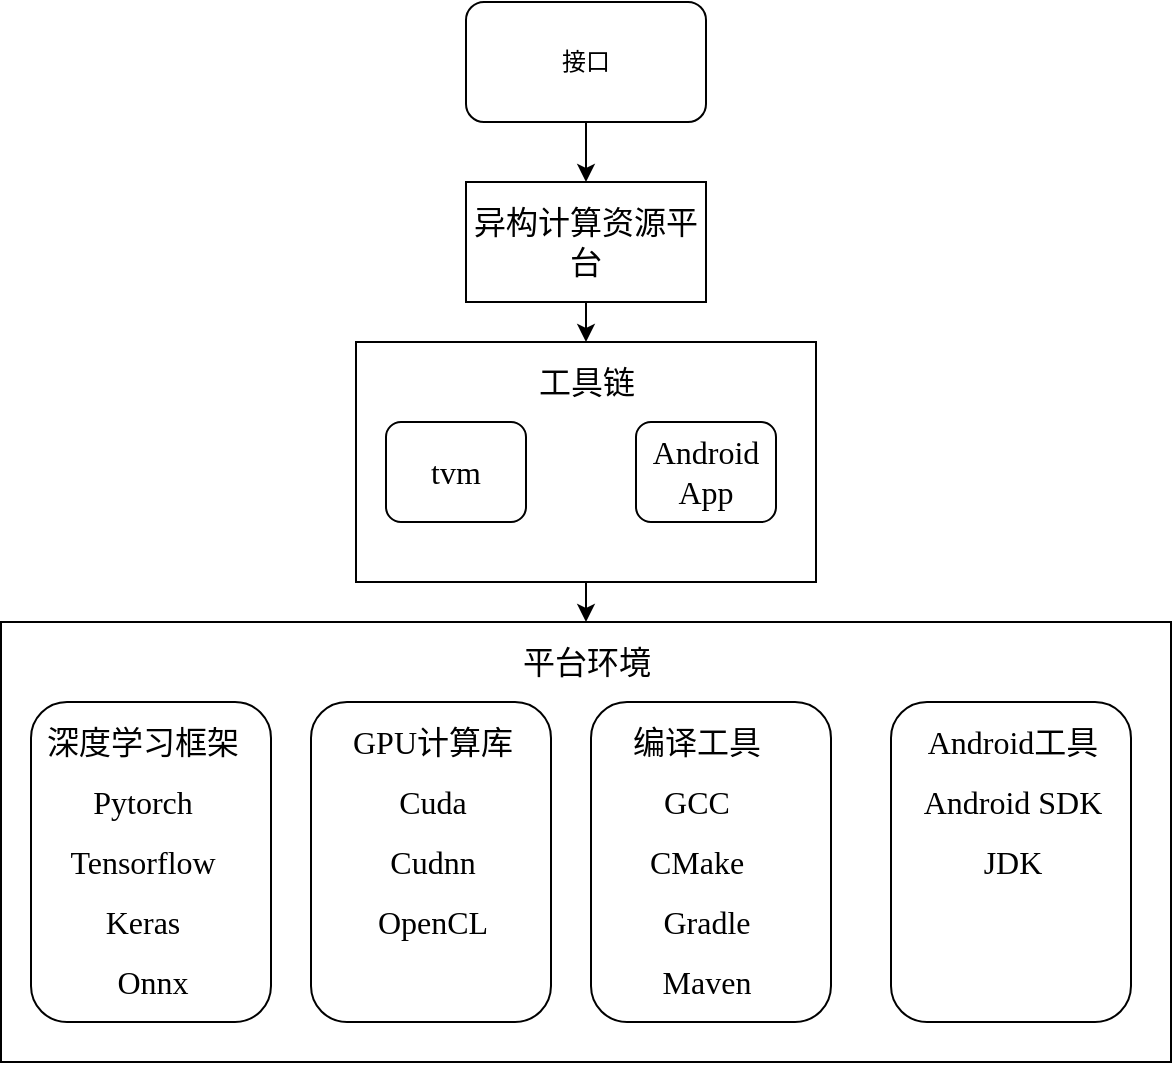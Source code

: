 <mxfile version="14.5.1" type="device"><diagram id="Cn0jobu5cb_1NoxnBM-5" name="Page-1"><mxGraphModel dx="942" dy="739" grid="1" gridSize="10" guides="1" tooltips="1" connect="1" arrows="1" fold="1" page="1" pageScale="1" pageWidth="850" pageHeight="1100" math="0" shadow="0"><root><mxCell id="0"/><mxCell id="1" parent="0"/><mxCell id="aJoqZqfOknz7hOAIfomt-3" style="edgeStyle=orthogonalEdgeStyle;rounded=0;orthogonalLoop=1;jettySize=auto;html=1;exitX=0.5;exitY=1;exitDx=0;exitDy=0;entryX=0.5;entryY=0;entryDx=0;entryDy=0;" edge="1" parent="1" source="aJoqZqfOknz7hOAIfomt-1" target="aJoqZqfOknz7hOAIfomt-2"><mxGeometry relative="1" as="geometry"/></mxCell><mxCell id="aJoqZqfOknz7hOAIfomt-1" value="接口" style="rounded=1;whiteSpace=wrap;html=1;" vertex="1" parent="1"><mxGeometry x="330" y="120" width="120" height="60" as="geometry"/></mxCell><mxCell id="aJoqZqfOknz7hOAIfomt-8" style="edgeStyle=orthogonalEdgeStyle;rounded=0;orthogonalLoop=1;jettySize=auto;html=1;exitX=0.5;exitY=1;exitDx=0;exitDy=0;entryX=0.5;entryY=0;entryDx=0;entryDy=0;" edge="1" parent="1" source="aJoqZqfOknz7hOAIfomt-2" target="aJoqZqfOknz7hOAIfomt-4"><mxGeometry relative="1" as="geometry"/></mxCell><mxCell id="aJoqZqfOknz7hOAIfomt-2" value="&lt;font face=&quot;SimSun&quot; style=&quot;font-size: 16px&quot;&gt;异构计算资源平台&lt;/font&gt;" style="rounded=0;whiteSpace=wrap;html=1;" vertex="1" parent="1"><mxGeometry x="330" y="210" width="120" height="60" as="geometry"/></mxCell><mxCell id="aJoqZqfOknz7hOAIfomt-24" style="edgeStyle=orthogonalEdgeStyle;rounded=0;orthogonalLoop=1;jettySize=auto;html=1;exitX=0.5;exitY=1;exitDx=0;exitDy=0;entryX=0.5;entryY=0;entryDx=0;entryDy=0;" edge="1" parent="1" source="aJoqZqfOknz7hOAIfomt-4" target="aJoqZqfOknz7hOAIfomt-9"><mxGeometry relative="1" as="geometry"/></mxCell><mxCell id="aJoqZqfOknz7hOAIfomt-4" value="" style="rounded=0;whiteSpace=wrap;html=1;" vertex="1" parent="1"><mxGeometry x="275" y="290" width="230" height="120" as="geometry"/></mxCell><mxCell id="aJoqZqfOknz7hOAIfomt-5" value="&lt;font face=&quot;Times New Roman&quot; style=&quot;font-size: 16px&quot;&gt;tvm&lt;/font&gt;" style="rounded=1;whiteSpace=wrap;html=1;" vertex="1" parent="1"><mxGeometry x="290" y="330" width="70" height="50" as="geometry"/></mxCell><mxCell id="aJoqZqfOknz7hOAIfomt-6" value="&lt;font style=&quot;font-size: 16px&quot; face=&quot;Times New Roman&quot;&gt;Android App&lt;/font&gt;" style="rounded=1;whiteSpace=wrap;html=1;" vertex="1" parent="1"><mxGeometry x="415" y="330" width="70" height="50" as="geometry"/></mxCell><mxCell id="aJoqZqfOknz7hOAIfomt-7" value="&lt;font style=&quot;font-size: 16px&quot; face=&quot;SimSun&quot;&gt;工具链&lt;/font&gt;" style="text;html=1;align=center;verticalAlign=middle;resizable=0;points=[];autosize=1;" vertex="1" parent="1"><mxGeometry x="360" y="300" width="60" height="20" as="geometry"/></mxCell><mxCell id="aJoqZqfOknz7hOAIfomt-9" value="" style="rounded=0;whiteSpace=wrap;html=1;" vertex="1" parent="1"><mxGeometry x="97.5" y="430" width="585" height="220" as="geometry"/></mxCell><mxCell id="aJoqZqfOknz7hOAIfomt-10" value="" style="rounded=1;whiteSpace=wrap;html=1;" vertex="1" parent="1"><mxGeometry x="112.5" y="470" width="120" height="160" as="geometry"/></mxCell><mxCell id="aJoqZqfOknz7hOAIfomt-11" value="&lt;font face=&quot;SimSun&quot; style=&quot;font-size: 16px&quot;&gt;深度学习框架&lt;/font&gt;" style="text;html=1;align=center;verticalAlign=middle;resizable=0;points=[];autosize=1;" vertex="1" parent="1"><mxGeometry x="112.5" y="480" width="110" height="20" as="geometry"/></mxCell><mxCell id="aJoqZqfOknz7hOAIfomt-12" value="&lt;font face=&quot;Times New Roman&quot; style=&quot;font-size: 16px&quot;&gt;Pytorch&lt;/font&gt;" style="text;html=1;align=center;verticalAlign=middle;resizable=0;points=[];autosize=1;" vertex="1" parent="1"><mxGeometry x="132.5" y="510" width="70" height="20" as="geometry"/></mxCell><mxCell id="aJoqZqfOknz7hOAIfomt-13" value="&lt;font style=&quot;font-size: 16px&quot; face=&quot;Times New Roman&quot;&gt;Tensorflow&lt;/font&gt;" style="text;html=1;align=center;verticalAlign=middle;resizable=0;points=[];autosize=1;" vertex="1" parent="1"><mxGeometry x="122.5" y="540" width="90" height="20" as="geometry"/></mxCell><mxCell id="aJoqZqfOknz7hOAIfomt-14" value="&lt;font face=&quot;Times New Roman&quot; style=&quot;font-size: 16px&quot;&gt;Keras&lt;/font&gt;" style="text;html=1;align=center;verticalAlign=middle;resizable=0;points=[];autosize=1;" vertex="1" parent="1"><mxGeometry x="142.5" y="570" width="50" height="20" as="geometry"/></mxCell><mxCell id="aJoqZqfOknz7hOAIfomt-15" value="&lt;font face=&quot;Times New Roman&quot; style=&quot;font-size: 16px&quot;&gt;Onnx&lt;/font&gt;" style="text;html=1;align=center;verticalAlign=middle;resizable=0;points=[];autosize=1;" vertex="1" parent="1"><mxGeometry x="147.5" y="600" width="50" height="20" as="geometry"/></mxCell><mxCell id="aJoqZqfOknz7hOAIfomt-16" value="&lt;font face=&quot;SimSun&quot; style=&quot;font-size: 16px&quot;&gt;平台环境&lt;/font&gt;" style="text;html=1;align=center;verticalAlign=middle;resizable=0;points=[];autosize=1;" vertex="1" parent="1"><mxGeometry x="350" y="440" width="80" height="20" as="geometry"/></mxCell><mxCell id="aJoqZqfOknz7hOAIfomt-17" value="" style="rounded=1;whiteSpace=wrap;html=1;" vertex="1" parent="1"><mxGeometry x="252.5" y="470" width="120" height="160" as="geometry"/></mxCell><mxCell id="aJoqZqfOknz7hOAIfomt-18" value="&lt;font style=&quot;font-size: 16px&quot; face=&quot;Times New Roman&quot;&gt;GPU&lt;/font&gt;&lt;font style=&quot;font-size: 16px&quot; face=&quot;SimSun&quot;&gt;计算库&lt;/font&gt;" style="text;html=1;align=center;verticalAlign=middle;resizable=0;points=[];autosize=1;" vertex="1" parent="1"><mxGeometry x="262.5" y="480" width="100" height="20" as="geometry"/></mxCell><mxCell id="aJoqZqfOknz7hOAIfomt-20" value="" style="rounded=1;whiteSpace=wrap;html=1;" vertex="1" parent="1"><mxGeometry x="392.5" y="470" width="120" height="160" as="geometry"/></mxCell><mxCell id="aJoqZqfOknz7hOAIfomt-21" value="" style="rounded=1;whiteSpace=wrap;html=1;" vertex="1" parent="1"><mxGeometry x="542.5" y="470" width="120" height="160" as="geometry"/></mxCell><mxCell id="aJoqZqfOknz7hOAIfomt-22" value="&lt;font face=&quot;SimSun&quot; style=&quot;font-size: 16px&quot;&gt;编译工具&lt;/font&gt;" style="text;html=1;align=center;verticalAlign=middle;resizable=0;points=[];autosize=1;" vertex="1" parent="1"><mxGeometry x="405" y="480" width="80" height="20" as="geometry"/></mxCell><mxCell id="aJoqZqfOknz7hOAIfomt-23" value="&lt;font style=&quot;font-size: 16px&quot;&gt;&lt;font face=&quot;Times New Roman&quot;&gt;Android&lt;/font&gt;&lt;font face=&quot;SimSun&quot;&gt;工具&lt;/font&gt;&lt;/font&gt;" style="text;html=1;align=center;verticalAlign=middle;resizable=0;points=[];autosize=1;" vertex="1" parent="1"><mxGeometry x="552.5" y="480" width="100" height="20" as="geometry"/></mxCell><mxCell id="aJoqZqfOknz7hOAIfomt-25" value="&lt;font face=&quot;Times New Roman&quot; style=&quot;font-size: 16px&quot;&gt;Cuda&lt;/font&gt;" style="text;html=1;align=center;verticalAlign=middle;resizable=0;points=[];autosize=1;" vertex="1" parent="1"><mxGeometry x="287.5" y="510" width="50" height="20" as="geometry"/></mxCell><mxCell id="aJoqZqfOknz7hOAIfomt-26" value="&lt;font face=&quot;Times New Roman&quot; style=&quot;font-size: 16px&quot;&gt;OpenCL&lt;/font&gt;" style="text;html=1;align=center;verticalAlign=middle;resizable=0;points=[];autosize=1;" vertex="1" parent="1"><mxGeometry x="277.5" y="570" width="70" height="20" as="geometry"/></mxCell><mxCell id="aJoqZqfOknz7hOAIfomt-27" value="&lt;font style=&quot;font-size: 16px&quot; face=&quot;Times New Roman&quot;&gt;Cudnn&lt;/font&gt;" style="text;html=1;align=center;verticalAlign=middle;resizable=0;points=[];autosize=1;" vertex="1" parent="1"><mxGeometry x="282.5" y="540" width="60" height="20" as="geometry"/></mxCell><mxCell id="aJoqZqfOknz7hOAIfomt-28" value="&lt;font face=&quot;Times New Roman&quot; style=&quot;font-size: 16px&quot;&gt;GCC&lt;/font&gt;" style="text;html=1;align=center;verticalAlign=middle;resizable=0;points=[];autosize=1;" vertex="1" parent="1"><mxGeometry x="420" y="510" width="50" height="20" as="geometry"/></mxCell><mxCell id="aJoqZqfOknz7hOAIfomt-29" value="&lt;font face=&quot;Times New Roman&quot; style=&quot;font-size: 16px&quot;&gt;CMake&lt;/font&gt;" style="text;html=1;align=center;verticalAlign=middle;resizable=0;points=[];autosize=1;" vertex="1" parent="1"><mxGeometry x="415" y="540" width="60" height="20" as="geometry"/></mxCell><mxCell id="aJoqZqfOknz7hOAIfomt-30" value="&lt;font face=&quot;Times New Roman&quot; style=&quot;font-size: 16px&quot;&gt;Gradle&lt;/font&gt;" style="text;html=1;align=center;verticalAlign=middle;resizable=0;points=[];autosize=1;" vertex="1" parent="1"><mxGeometry x="420" y="570" width="60" height="20" as="geometry"/></mxCell><mxCell id="aJoqZqfOknz7hOAIfomt-31" value="&lt;font face=&quot;Times New Roman&quot; style=&quot;font-size: 16px&quot;&gt;Maven&lt;/font&gt;" style="text;html=1;align=center;verticalAlign=middle;resizable=0;points=[];autosize=1;" vertex="1" parent="1"><mxGeometry x="420" y="600" width="60" height="20" as="geometry"/></mxCell><mxCell id="aJoqZqfOknz7hOAIfomt-32" value="&lt;font face=&quot;Times New Roman&quot; style=&quot;font-size: 16px&quot;&gt;Android SDK&lt;/font&gt;" style="text;html=1;align=center;verticalAlign=middle;resizable=0;points=[];autosize=1;" vertex="1" parent="1"><mxGeometry x="552.5" y="510" width="100" height="20" as="geometry"/></mxCell><mxCell id="aJoqZqfOknz7hOAIfomt-33" value="&lt;font face=&quot;Times New Roman&quot; style=&quot;font-size: 16px&quot;&gt;JDK&lt;/font&gt;" style="text;html=1;align=center;verticalAlign=middle;resizable=0;points=[];autosize=1;" vertex="1" parent="1"><mxGeometry x="582.5" y="540" width="40" height="20" as="geometry"/></mxCell></root></mxGraphModel></diagram></mxfile>